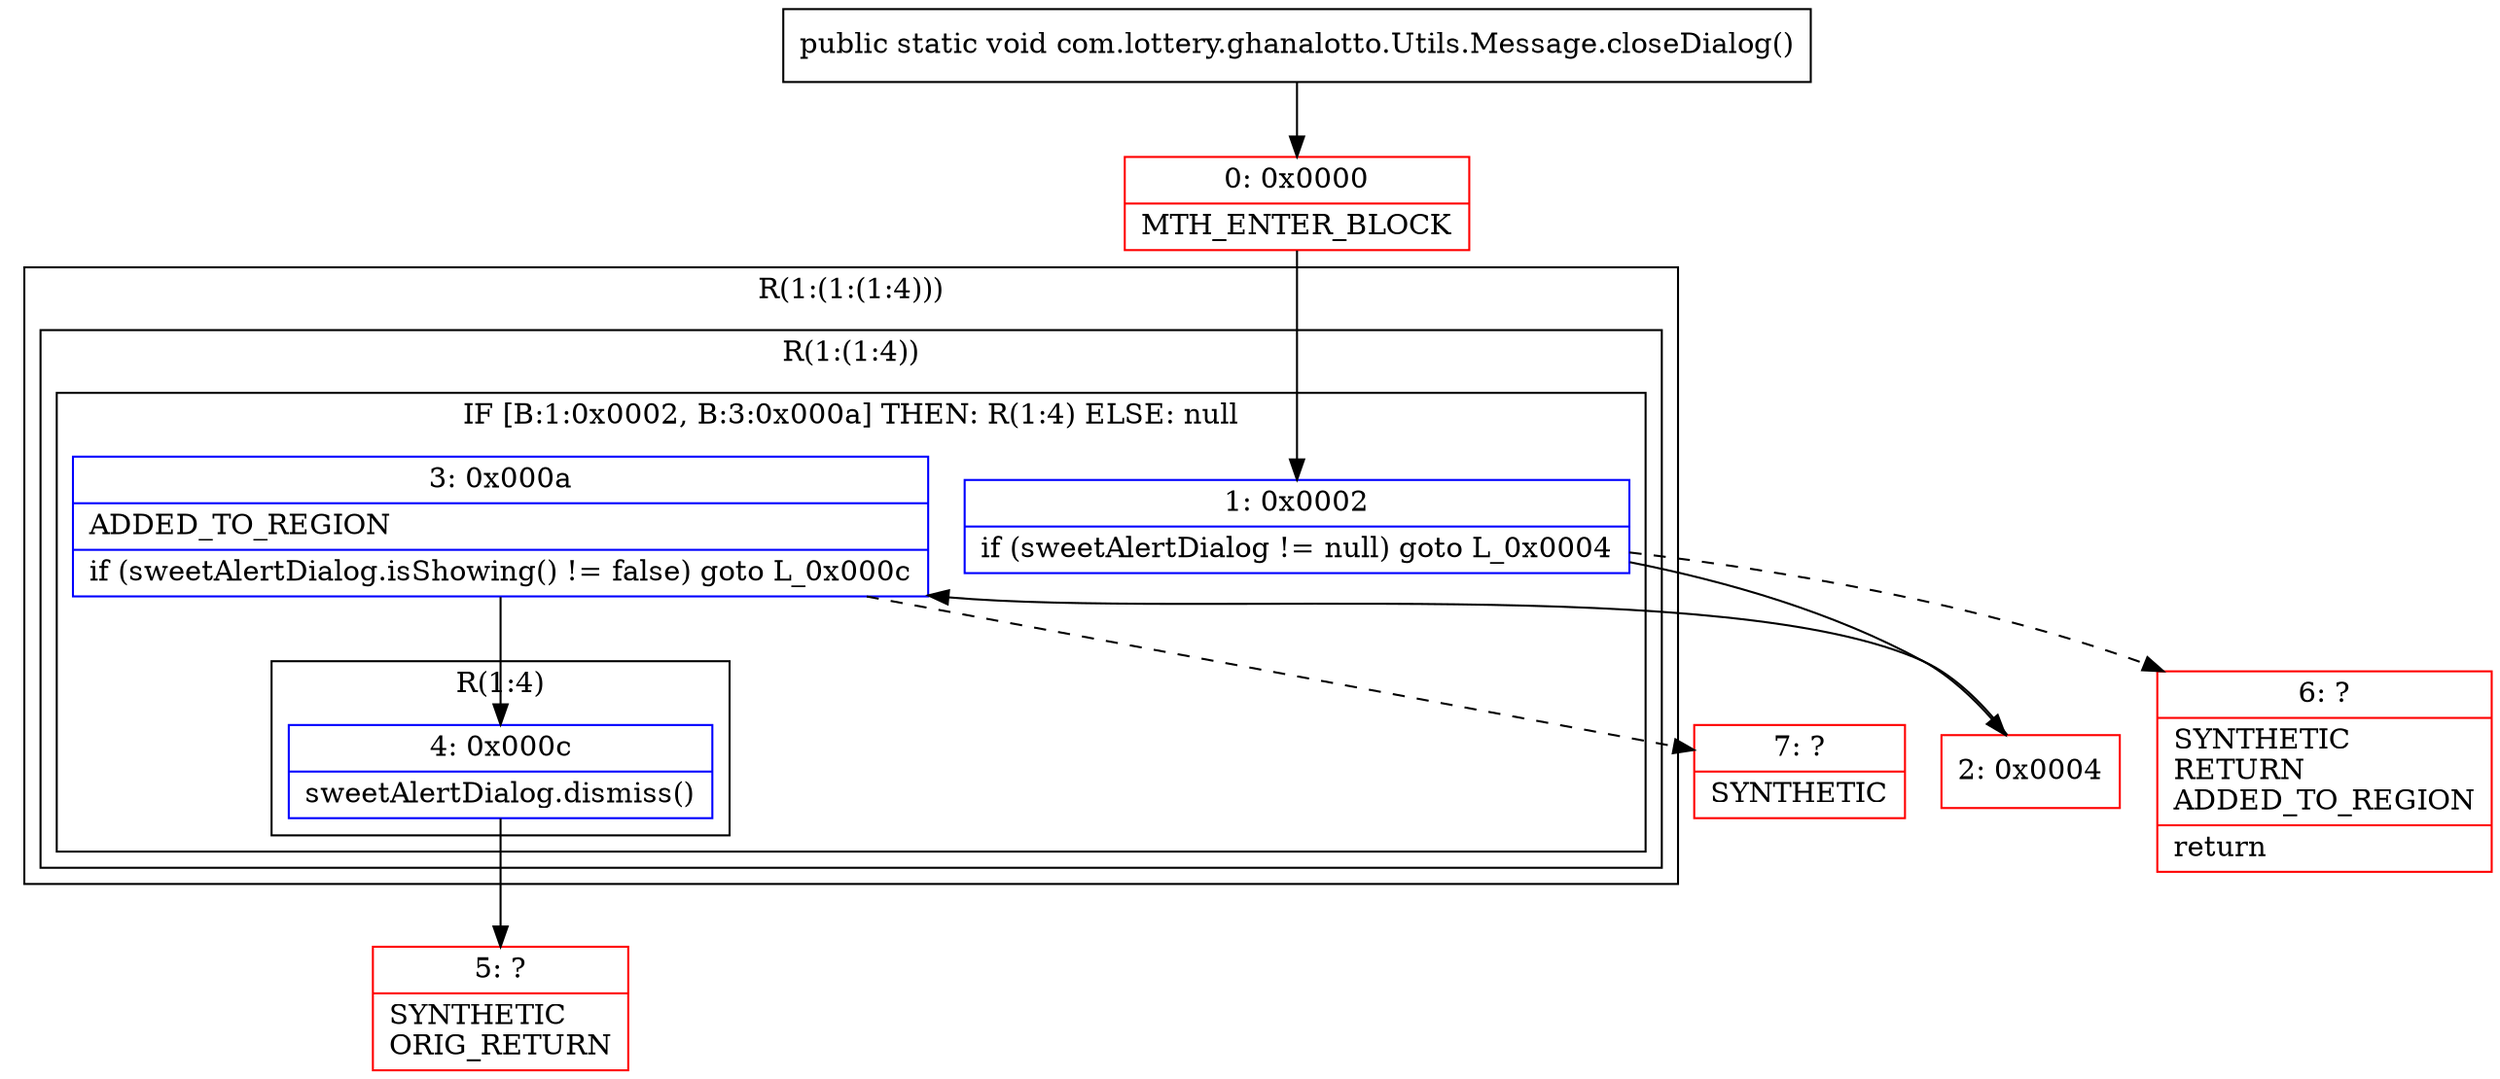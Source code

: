 digraph "CFG forcom.lottery.ghanalotto.Utils.Message.closeDialog()V" {
subgraph cluster_Region_13441275 {
label = "R(1:(1:(1:4)))";
node [shape=record,color=blue];
subgraph cluster_Region_243479799 {
label = "R(1:(1:4))";
node [shape=record,color=blue];
subgraph cluster_IfRegion_1079572770 {
label = "IF [B:1:0x0002, B:3:0x000a] THEN: R(1:4) ELSE: null";
node [shape=record,color=blue];
Node_1 [shape=record,label="{1\:\ 0x0002|if (sweetAlertDialog != null) goto L_0x0004\l}"];
Node_3 [shape=record,label="{3\:\ 0x000a|ADDED_TO_REGION\l|if (sweetAlertDialog.isShowing() != false) goto L_0x000c\l}"];
subgraph cluster_Region_1547246680 {
label = "R(1:4)";
node [shape=record,color=blue];
Node_4 [shape=record,label="{4\:\ 0x000c|sweetAlertDialog.dismiss()\l}"];
}
}
}
}
Node_0 [shape=record,color=red,label="{0\:\ 0x0000|MTH_ENTER_BLOCK\l}"];
Node_2 [shape=record,color=red,label="{2\:\ 0x0004}"];
Node_5 [shape=record,color=red,label="{5\:\ ?|SYNTHETIC\lORIG_RETURN\l}"];
Node_6 [shape=record,color=red,label="{6\:\ ?|SYNTHETIC\lRETURN\lADDED_TO_REGION\l|return\l}"];
Node_7 [shape=record,color=red,label="{7\:\ ?|SYNTHETIC\l}"];
MethodNode[shape=record,label="{public static void com.lottery.ghanalotto.Utils.Message.closeDialog() }"];
MethodNode -> Node_0;
Node_1 -> Node_2;
Node_1 -> Node_6[style=dashed];
Node_3 -> Node_4;
Node_3 -> Node_7[style=dashed];
Node_4 -> Node_5;
Node_0 -> Node_1;
Node_2 -> Node_3;
}

